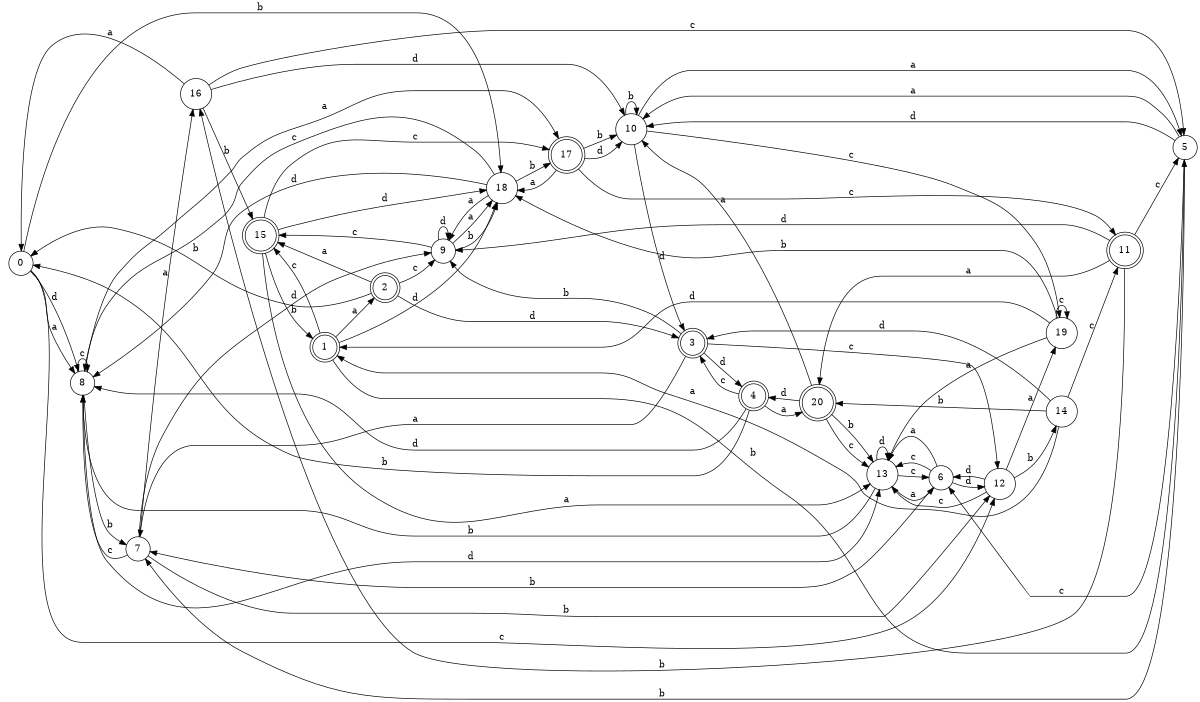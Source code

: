 digraph n17_6 {
__start0 [label="" shape="none"];

rankdir=LR;
size="8,5";

s0 [style="filled", color="black", fillcolor="white" shape="circle", label="0"];
s1 [style="rounded,filled", color="black", fillcolor="white" shape="doublecircle", label="1"];
s2 [style="rounded,filled", color="black", fillcolor="white" shape="doublecircle", label="2"];
s3 [style="rounded,filled", color="black", fillcolor="white" shape="doublecircle", label="3"];
s4 [style="rounded,filled", color="black", fillcolor="white" shape="doublecircle", label="4"];
s5 [style="filled", color="black", fillcolor="white" shape="circle", label="5"];
s6 [style="filled", color="black", fillcolor="white" shape="circle", label="6"];
s7 [style="filled", color="black", fillcolor="white" shape="circle", label="7"];
s8 [style="filled", color="black", fillcolor="white" shape="circle", label="8"];
s9 [style="filled", color="black", fillcolor="white" shape="circle", label="9"];
s10 [style="filled", color="black", fillcolor="white" shape="circle", label="10"];
s11 [style="rounded,filled", color="black", fillcolor="white" shape="doublecircle", label="11"];
s12 [style="filled", color="black", fillcolor="white" shape="circle", label="12"];
s13 [style="filled", color="black", fillcolor="white" shape="circle", label="13"];
s14 [style="filled", color="black", fillcolor="white" shape="circle", label="14"];
s15 [style="rounded,filled", color="black", fillcolor="white" shape="doublecircle", label="15"];
s16 [style="filled", color="black", fillcolor="white" shape="circle", label="16"];
s17 [style="rounded,filled", color="black", fillcolor="white" shape="doublecircle", label="17"];
s18 [style="filled", color="black", fillcolor="white" shape="circle", label="18"];
s19 [style="filled", color="black", fillcolor="white" shape="circle", label="19"];
s20 [style="rounded,filled", color="black", fillcolor="white" shape="doublecircle", label="20"];
s0 -> s8 [label="a"];
s0 -> s18 [label="b"];
s0 -> s12 [label="c"];
s0 -> s8 [label="d"];
s1 -> s2 [label="a"];
s1 -> s5 [label="b"];
s1 -> s15 [label="c"];
s1 -> s18 [label="d"];
s2 -> s15 [label="a"];
s2 -> s0 [label="b"];
s2 -> s9 [label="c"];
s2 -> s3 [label="d"];
s3 -> s7 [label="a"];
s3 -> s9 [label="b"];
s3 -> s12 [label="c"];
s3 -> s4 [label="d"];
s4 -> s20 [label="a"];
s4 -> s0 [label="b"];
s4 -> s3 [label="c"];
s4 -> s8 [label="d"];
s5 -> s10 [label="a"];
s5 -> s7 [label="b"];
s5 -> s6 [label="c"];
s5 -> s10 [label="d"];
s6 -> s13 [label="a"];
s6 -> s7 [label="b"];
s6 -> s13 [label="c"];
s6 -> s12 [label="d"];
s7 -> s16 [label="a"];
s7 -> s12 [label="b"];
s7 -> s8 [label="c"];
s7 -> s9 [label="d"];
s8 -> s17 [label="a"];
s8 -> s7 [label="b"];
s8 -> s8 [label="c"];
s8 -> s13 [label="d"];
s9 -> s18 [label="a"];
s9 -> s18 [label="b"];
s9 -> s15 [label="c"];
s9 -> s9 [label="d"];
s10 -> s5 [label="a"];
s10 -> s10 [label="b"];
s10 -> s19 [label="c"];
s10 -> s3 [label="d"];
s11 -> s20 [label="a"];
s11 -> s16 [label="b"];
s11 -> s5 [label="c"];
s11 -> s9 [label="d"];
s12 -> s19 [label="a"];
s12 -> s14 [label="b"];
s12 -> s13 [label="c"];
s12 -> s6 [label="d"];
s13 -> s6 [label="a"];
s13 -> s8 [label="b"];
s13 -> s6 [label="c"];
s13 -> s13 [label="d"];
s14 -> s1 [label="a"];
s14 -> s20 [label="b"];
s14 -> s11 [label="c"];
s14 -> s3 [label="d"];
s15 -> s13 [label="a"];
s15 -> s1 [label="b"];
s15 -> s17 [label="c"];
s15 -> s18 [label="d"];
s16 -> s0 [label="a"];
s16 -> s15 [label="b"];
s16 -> s5 [label="c"];
s16 -> s10 [label="d"];
s17 -> s18 [label="a"];
s17 -> s10 [label="b"];
s17 -> s11 [label="c"];
s17 -> s10 [label="d"];
s18 -> s9 [label="a"];
s18 -> s17 [label="b"];
s18 -> s8 [label="c"];
s18 -> s8 [label="d"];
s19 -> s13 [label="a"];
s19 -> s18 [label="b"];
s19 -> s19 [label="c"];
s19 -> s1 [label="d"];
s20 -> s10 [label="a"];
s20 -> s13 [label="b"];
s20 -> s13 [label="c"];
s20 -> s4 [label="d"];

}